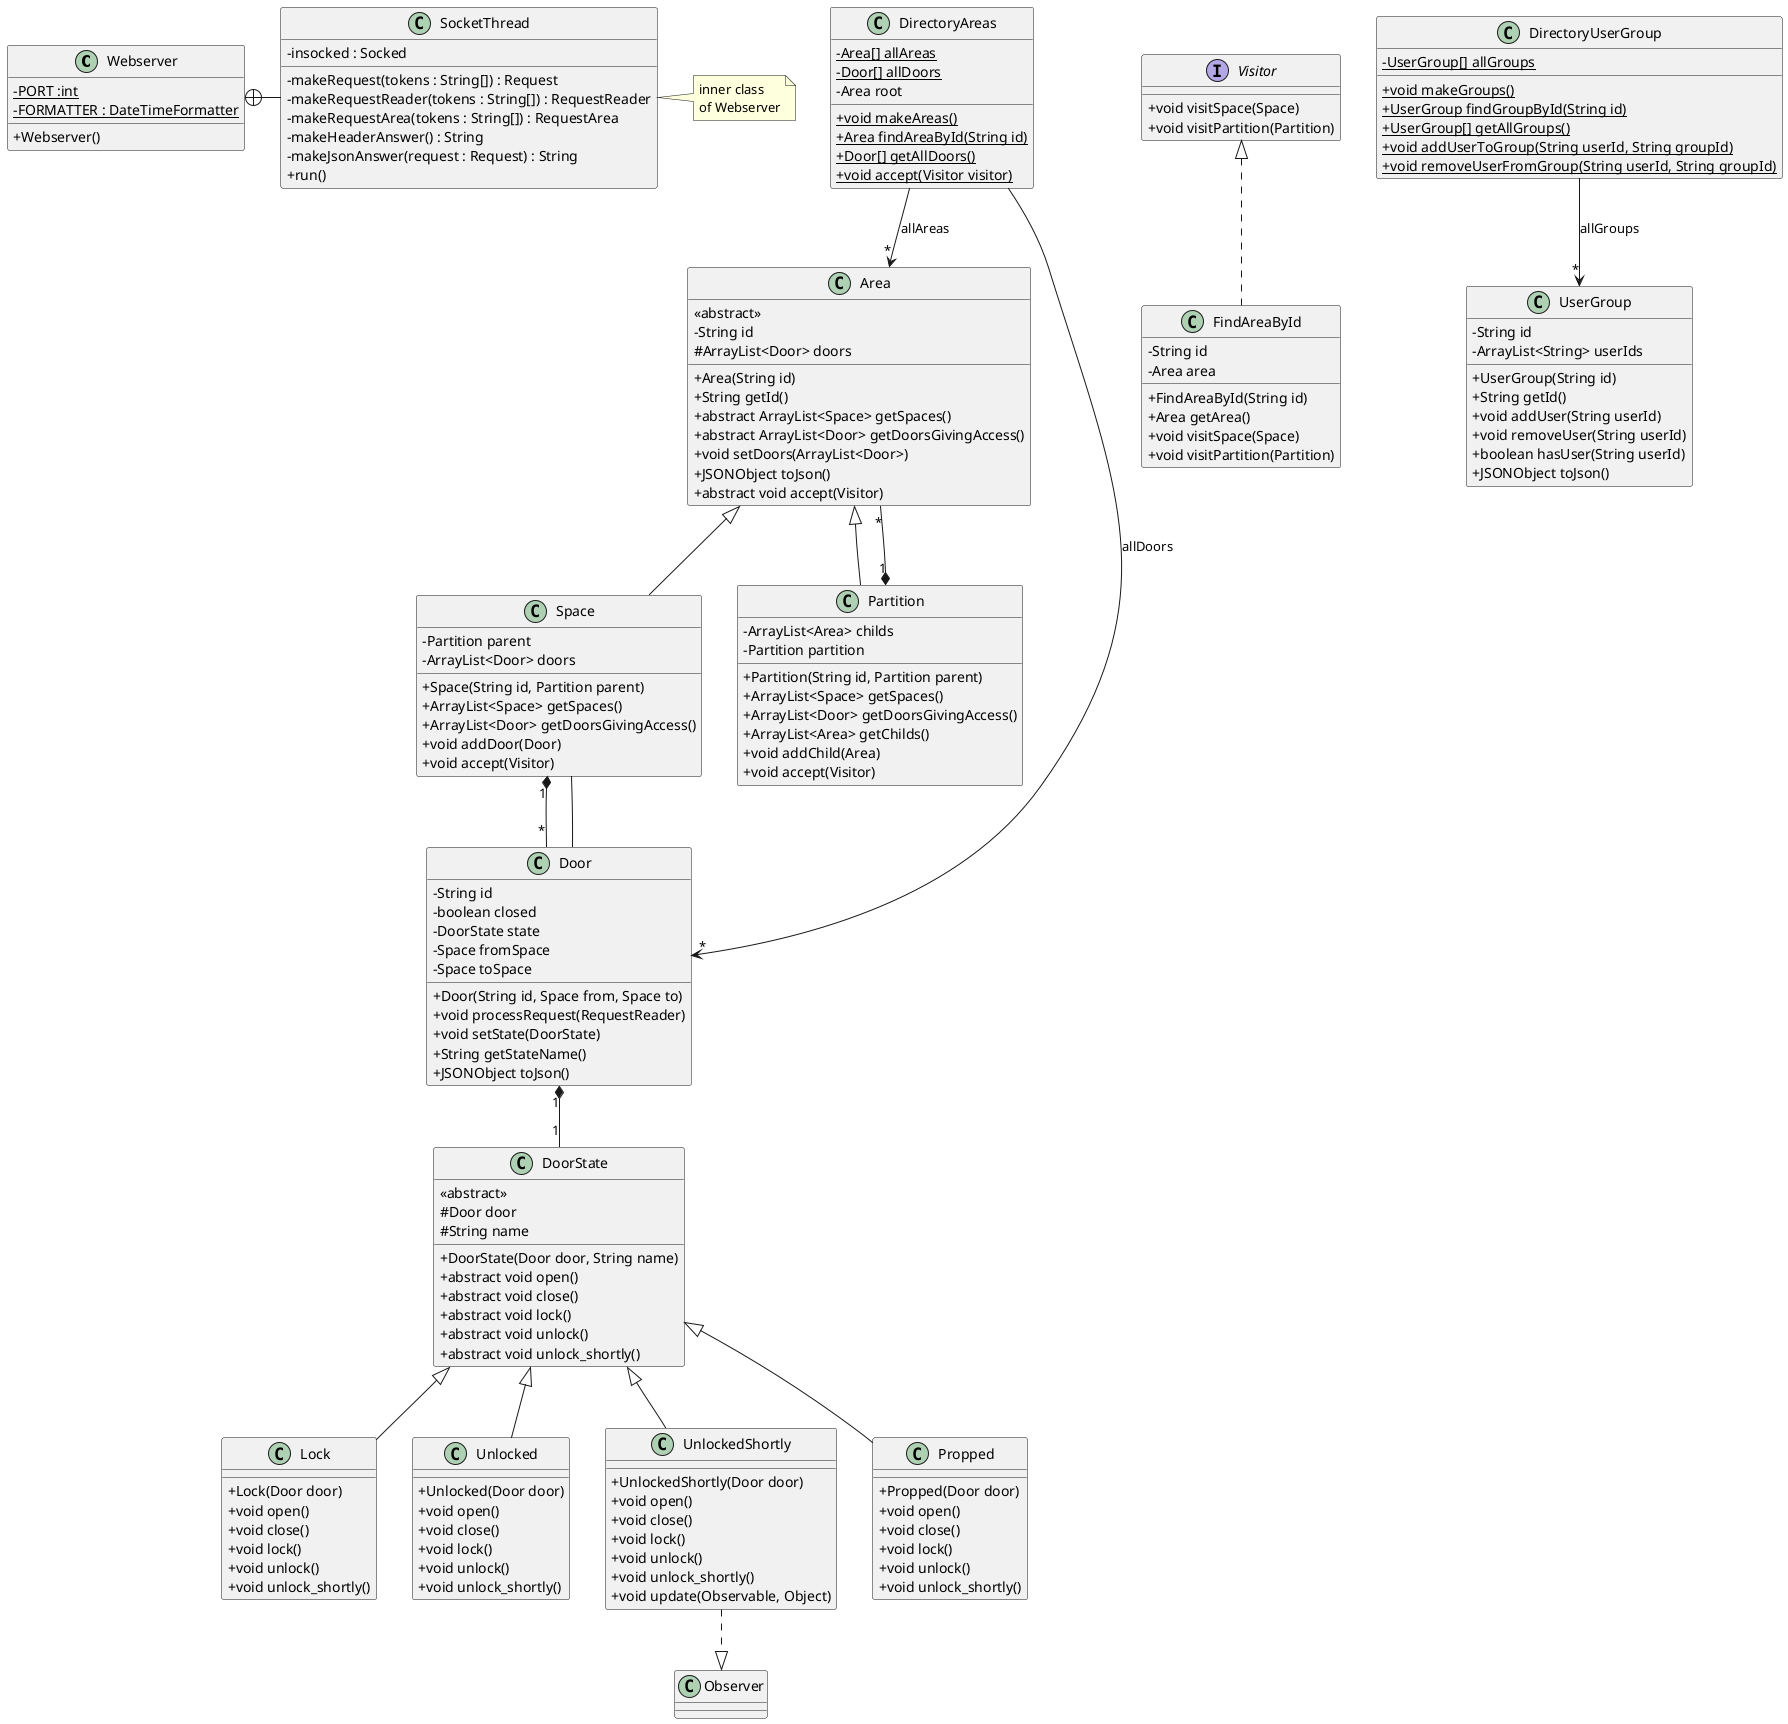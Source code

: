 @startuml
'https://plantuml.com/class-diagram
skinparam classAttributeIconSize 0

class Webserver {
- {static} PORT :int
- {static} FORMATTER : DateTimeFormatter
+ Webserver()
}

class SocketThread {
- insocked : Socked
- makeRequest(tokens : String[]) : Request
- makeRequestReader(tokens : String[]) : RequestReader
- makeRequestArea(tokens : String[]) : RequestArea
- makeHeaderAnswer() : String
- makeJsonAnswer(request : Request) : String
+ run()
}

Webserver +-right- SocketThread

note right of SocketThread
inner class
of Webserver
end note

    class Area {
        <<abstract>>
        -String id
        #ArrayList<Door> doors
        +Area(String id)
        +String getId()
        +abstract ArrayList<Space> getSpaces()
        +abstract ArrayList<Door> getDoorsGivingAccess()
        +void setDoors(ArrayList<Door>)
        +JSONObject toJson()
        +abstract void accept(Visitor)
    }

    class Space {
        -Partition parent
        -ArrayList<Door> doors
        +Space(String id, Partition parent)
        +ArrayList<Space> getSpaces()
        +ArrayList<Door> getDoorsGivingAccess()
        +void addDoor(Door)
        +void accept(Visitor)
    }

    class Partition {
        -ArrayList<Area> childs
        -Partition partition
        +Partition(String id, Partition parent)
        +ArrayList<Space> getSpaces()
        +ArrayList<Door> getDoorsGivingAccess()
        +ArrayList<Area> getChilds()
        +void addChild(Area)
        +void accept(Visitor)
    }

    class Door {
        -String id
        -boolean closed
        -DoorState state
        -Space fromSpace
        -Space toSpace
        +Door(String id, Space from, Space to)
        +void processRequest(RequestReader)
        +void setState(DoorState)
        +String getStateName()
        +JSONObject toJson()
    }

    class DoorState {
        <<abstract>>
        #Door door
        #String name
        +DoorState(Door door, String name)
        +abstract void open()
        +abstract void close()
        +abstract void lock()
        +abstract void unlock()
        +abstract void unlock_shortly()
    }

    class Lock {
        +Lock(Door door)
        +void open()
        +void close()
        +void lock()
        +void unlock()
        +void unlock_shortly()
    }

    class Unlocked {
        +Unlocked(Door door)
        +void open()
        +void close()
        +void lock()
        +void unlock()
        +void unlock_shortly()
    }

    class UnlockedShortly {
        +UnlockedShortly(Door door)
        +void open()
        +void close()
        +void lock()
        +void unlock()
        +void unlock_shortly()
        +void update(Observable, Object)
    }

    class Propped {
        +Propped(Door door)
        +void open()
        +void close()
        +void lock()
        +void unlock()
        +void unlock_shortly()
    }

    interface Visitor {
        +void visitSpace(Space)
        +void visitPartition(Partition)
    }

    class FindAreaById implements Visitor {
        -String id
        -Area area
        +FindAreaById(String id)
        +Area getArea()
        +void visitSpace(Space)
        +void visitPartition(Partition)
    }

    class DirectoryAreas {
        -{static} Area[] allAreas
        -{static} Door[] allDoors
        -Area root
        +{static} void makeAreas()
        +{static} Area findAreaById(String id)
        +{static} Door[] getAllDoors()
        +{static} void accept(Visitor visitor)
    }

    class DirectoryUserGroup {
        -{static} UserGroup[] allGroups
        +{static} void makeGroups()
        +{static} UserGroup findGroupById(String id)
        +{static} UserGroup[] getAllGroups()
        +{static} void addUserToGroup(String userId, String groupId)
        +{static} void removeUserFromGroup(String userId, String groupId)
    }

    class UserGroup {
        -String id
        -ArrayList<String> userIds
        +UserGroup(String id)
        +String getId()
        +void addUser(String userId)
        +void removeUser(String userId)
        +boolean hasUser(String userId)
        +JSONObject toJson()
    }

    Area <|-- Space
    Area <|-- Partition
    DoorState <|-- Lock
    DoorState <|-- Unlocked 
    DoorState <|-- UnlockedShortly
    DoorState <|-- Propped
    Door "1" *-- "1" DoorState
    Space "1" *-- "*" Door
    Partition "1" *-- "*" Area
    UnlockedShortly ..|> Observer
    Door -- Space
    DirectoryAreas --> "*" Area : "allAreas"
    DirectoryAreas --> "*" Door : "allDoors"
    DirectoryUserGroup --> "*" UserGroup : "allGroups"

@enduml